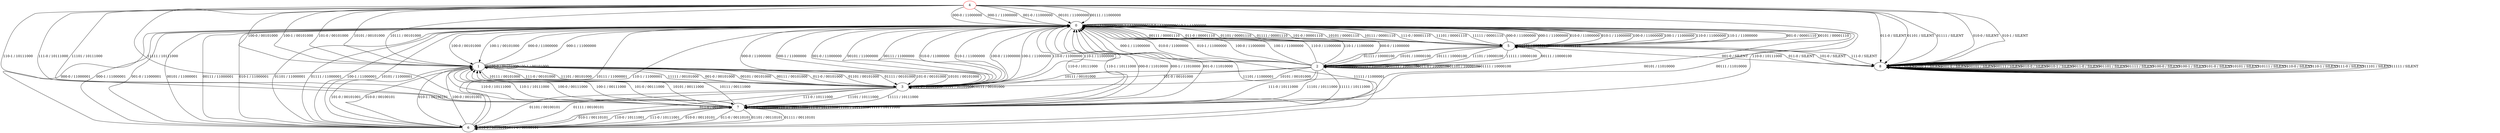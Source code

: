 digraph {
4 [color="red"]
0
1
2
3
5
6
7
8
4 -> 0 [label="000-0 / 11000000"]
4 -> 0 [label="000-1 / 11000000"]
4 -> 0 [label="001-0 / 11000000"]
4 -> 0 [label="00101 / 11000000"]
4 -> 0 [label="00111 / 11000000"]
4 -> 8 [label="010-0 / SILENT"]
4 -> 8 [label="010-1 / SILENT"]
4 -> 8 [label="011-0 / SILENT"]
4 -> 8 [label="01101 / SILENT"]
4 -> 8 [label="01111 / SILENT"]
4 -> 1 [label="100-0 / 00101000"]
4 -> 1 [label="100-1 / 00101000"]
4 -> 1 [label="101-0 / 00101000"]
4 -> 1 [label="10101 / 00101000"]
4 -> 1 [label="10111 / 00101000"]
4 -> 7 [label="110-0 / 10111000"]
4 -> 7 [label="110-1 / 10111000"]
4 -> 7 [label="111-0 / 10111000"]
4 -> 7 [label="11101 / 10111000"]
4 -> 7 [label="11111 / 10111000"]
0 -> 0 [label="000-0 / 11000000"]
0 -> 0 [label="000-1 / 11000000"]
0 -> 5 [label="001-0 / 00001110"]
0 -> 5 [label="00101 / 00001110"]
0 -> 5 [label="00111 / 00001110"]
0 -> 0 [label="010-0 / 11000000"]
0 -> 0 [label="010-1 / 11000000"]
0 -> 5 [label="011-0 / 00001110"]
0 -> 5 [label="01101 / 00001110"]
0 -> 5 [label="01111 / 00001110"]
0 -> 1 [label="100-0 / 00101000"]
0 -> 1 [label="100-1 / 00101000"]
0 -> 5 [label="101-0 / 00001110"]
0 -> 5 [label="10101 / 00001110"]
0 -> 5 [label="10111 / 00001110"]
0 -> 7 [label="110-0 / 10111000"]
0 -> 7 [label="110-1 / 10111000"]
0 -> 5 [label="111-0 / 00001110"]
0 -> 5 [label="11101 / 00001110"]
0 -> 5 [label="11111 / 00001110"]
1 -> 0 [label="000-0 / 11000000"]
1 -> 0 [label="000-1 / 11000000"]
1 -> 3 [label="001-0 / 00101000"]
1 -> 3 [label="00101 / 00101000"]
1 -> 3 [label="00111 / 00101000"]
1 -> 6 [label="010-0 / 00100101"]
1 -> 6 [label="010-1 / 00100101"]
1 -> 3 [label="011-0 / 00101000"]
1 -> 3 [label="01101 / 00101000"]
1 -> 3 [label="01111 / 00101000"]
1 -> 1 [label="100-0 / 00101000"]
1 -> 1 [label="100-1 / 00101000"]
1 -> 3 [label="101-0 / 00101000"]
1 -> 3 [label="10101 / 00101000"]
1 -> 3 [label="10111 / 00101000"]
1 -> 7 [label="110-0 / 10111000"]
1 -> 7 [label="110-1 / 10111000"]
1 -> 3 [label="111-0 / 00101000"]
1 -> 3 [label="11101 / 00101000"]
1 -> 3 [label="11111 / 00101000"]
2 -> 0 [label="000-0 / 11000000"]
2 -> 0 [label="000-1 / 11000000"]
2 -> 2 [label="001-0 / 10000100"]
2 -> 2 [label="00101 / 10000100"]
2 -> 2 [label="00111 / 10000100"]
2 -> 0 [label="010-0 / 11000000"]
2 -> 0 [label="010-1 / 11000000"]
2 -> 2 [label="011-0 / 10000100"]
2 -> 2 [label="01101 / 10000100"]
2 -> 2 [label="01111 / 10000100"]
2 -> 0 [label="100-0 / 11000000"]
2 -> 0 [label="100-1 / 11000000"]
2 -> 3 [label="101-0 / 00101000"]
2 -> 3 [label="10101 / 00101000"]
2 -> 3 [label="10111 / 00101000"]
2 -> 0 [label="110-0 / 11000000"]
2 -> 0 [label="110-1 / 11000000"]
2 -> 7 [label="111-0 / 10111000"]
2 -> 7 [label="11101 / 10111000"]
2 -> 7 [label="11111 / 10111000"]
3 -> 0 [label="000-0 / 11000000"]
3 -> 0 [label="000-1 / 11000000"]
3 -> 0 [label="001-0 / 11000000"]
3 -> 0 [label="00101 / 11000000"]
3 -> 0 [label="00111 / 11000000"]
3 -> 0 [label="010-0 / 11000000"]
3 -> 0 [label="010-1 / 11000000"]
3 -> 6 [label="011-0 / 00100101"]
3 -> 6 [label="01101 / 00100101"]
3 -> 6 [label="01111 / 00100101"]
3 -> 0 [label="100-0 / 11000000"]
3 -> 0 [label="100-1 / 11000000"]
3 -> 3 [label="101-0 / 00101000"]
3 -> 3 [label="10101 / 00101000"]
3 -> 3 [label="10111 / 00101000"]
3 -> 0 [label="110-0 / 11000000"]
3 -> 0 [label="110-1 / 11000000"]
3 -> 7 [label="111-0 / 10111000"]
3 -> 7 [label="11101 / 10111000"]
3 -> 7 [label="11111 / 10111000"]
5 -> 0 [label="000-0 / 11000000"]
5 -> 0 [label="000-1 / 11000000"]
5 -> 8 [label="001-0 / SILENT"]
5 -> 5 [label="00101 / 00001110"]
5 -> 2 [label="00111 / 10000100"]
5 -> 0 [label="010-0 / 11000000"]
5 -> 0 [label="010-1 / 11000000"]
5 -> 8 [label="011-0 / SILENT"]
5 -> 5 [label="01101 / 00001110"]
5 -> 2 [label="01111 / 10000100"]
5 -> 0 [label="100-0 / 11000000"]
5 -> 0 [label="100-1 / 11000000"]
5 -> 8 [label="101-0 / SILENT"]
5 -> 2 [label="10101 / 10000100"]
5 -> 2 [label="10111 / 10000100"]
5 -> 0 [label="110-0 / 11000000"]
5 -> 0 [label="110-1 / 11000000"]
5 -> 8 [label="111-0 / SILENT"]
5 -> 2 [label="11101 / 10000100"]
5 -> 2 [label="11111 / 10000100"]
6 -> 0 [label="000-0 / 11000001"]
6 -> 0 [label="000-1 / 11000001"]
6 -> 0 [label="001-0 / 11000001"]
6 -> 0 [label="00101 / 11000001"]
6 -> 0 [label="00111 / 11000001"]
6 -> 6 [label="010-0 / 00100101"]
6 -> 0 [label="010-1 / 11000001"]
6 -> 6 [label="011-0 / 00100101"]
6 -> 0 [label="01101 / 11000001"]
6 -> 0 [label="01111 / 11000001"]
6 -> 1 [label="100-0 / 00101001"]
6 -> 0 [label="100-1 / 11000001"]
6 -> 1 [label="101-0 / 00101001"]
6 -> 0 [label="10101 / 11000001"]
6 -> 0 [label="10111 / 11000001"]
6 -> 7 [label="110-0 / 10111001"]
6 -> 0 [label="110-1 / 11000001"]
6 -> 7 [label="111-0 / 10111001"]
6 -> 0 [label="11101 / 11000001"]
6 -> 0 [label="11111 / 11000001"]
7 -> 0 [label="000-0 / 11010000"]
7 -> 0 [label="000-1 / 11010000"]
7 -> 0 [label="001-0 / 11010000"]
7 -> 0 [label="00101 / 11010000"]
7 -> 0 [label="00111 / 11010000"]
7 -> 6 [label="010-0 / 00110101"]
7 -> 6 [label="010-1 / 00110101"]
7 -> 6 [label="011-0 / 00110101"]
7 -> 6 [label="01101 / 00110101"]
7 -> 6 [label="01111 / 00110101"]
7 -> 1 [label="100-0 / 00111000"]
7 -> 1 [label="100-1 / 00111000"]
7 -> 1 [label="101-0 / 00111000"]
7 -> 1 [label="10101 / 00111000"]
7 -> 1 [label="10111 / 00111000"]
7 -> 7 [label="110-0 / 10111000"]
7 -> 7 [label="110-1 / 10111000"]
7 -> 7 [label="111-0 / 10111000"]
7 -> 7 [label="11101 / 10111000"]
7 -> 7 [label="11111 / 10111000"]
8 -> 8 [label="000-0 / SILENT"]
8 -> 8 [label="000-1 / SILENT"]
8 -> 8 [label="001-0 / SILENT"]
8 -> 8 [label="00101 / SILENT"]
8 -> 8 [label="00111 / SILENT"]
8 -> 8 [label="010-0 / SILENT"]
8 -> 8 [label="010-1 / SILENT"]
8 -> 8 [label="011-0 / SILENT"]
8 -> 8 [label="01101 / SILENT"]
8 -> 8 [label="01111 / SILENT"]
8 -> 8 [label="100-0 / SILENT"]
8 -> 8 [label="100-1 / SILENT"]
8 -> 8 [label="101-0 / SILENT"]
8 -> 8 [label="10101 / SILENT"]
8 -> 8 [label="10111 / SILENT"]
8 -> 8 [label="110-0 / SILENT"]
8 -> 8 [label="110-1 / SILENT"]
8 -> 8 [label="111-0 / SILENT"]
8 -> 8 [label="11101 / SILENT"]
8 -> 8 [label="11111 / SILENT"]
}
